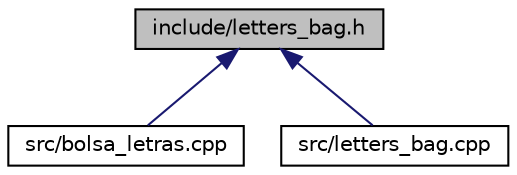 digraph "include/letters_bag.h"
{
 // LATEX_PDF_SIZE
  edge [fontname="Helvetica",fontsize="10",labelfontname="Helvetica",labelfontsize="10"];
  node [fontname="Helvetica",fontsize="10",shape=record];
  Node1 [label="include/letters_bag.h",height=0.2,width=0.4,color="black", fillcolor="grey75", style="filled", fontcolor="black",tooltip="Archivo de especificación del TDA LettersBag."];
  Node1 -> Node2 [dir="back",color="midnightblue",fontsize="10",style="solid",fontname="Helvetica"];
  Node2 [label="src/bolsa_letras.cpp",height=0.2,width=0.4,color="black", fillcolor="white", style="filled",URL="$bolsa__letras_8cpp.html",tooltip="Archivo de implementación de un programa que crea un LetterSet a partir de un fichero dado y un Lette..."];
  Node1 -> Node3 [dir="back",color="midnightblue",fontsize="10",style="solid",fontname="Helvetica"];
  Node3 [label="src/letters_bag.cpp",height=0.2,width=0.4,color="black", fillcolor="white", style="filled",URL="$letters__bag_8cpp.html",tooltip="Archivo de implementación del TDA LettersBag."];
}
